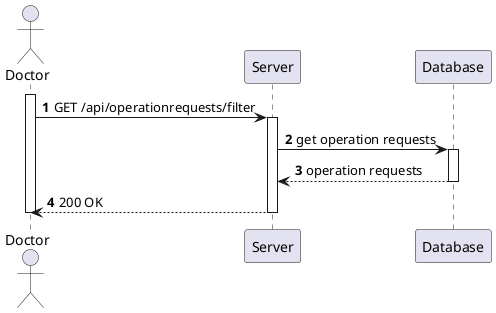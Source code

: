@startuml process-view
autonumber

actor "Doctor" as Doctor
participant "Server" as Server
participant "Database" as Database

activate Doctor

    Doctor-> Server : GET /api/operationrequests/filter
    
    activate Server

        Server -> Database : get operation requests
        
        activate Database

            Database --> Server : operation requests

        deactivate Database

        Doctor <-- Server : 200 OK

    deactivate Server

deactivate Doctor

@enduml